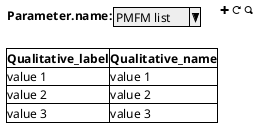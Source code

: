 @startsalt
{
  { <b>Parameter.name: | ^PMFM list^ } | <&plus> | <&reload> | <&magnifying-glass>
.
{#
<b>Qualitative_label | <b>Qualitative_name
value 1 | value 1
value 2 | value 2
value 3 | value 3
}
}
@endsalt